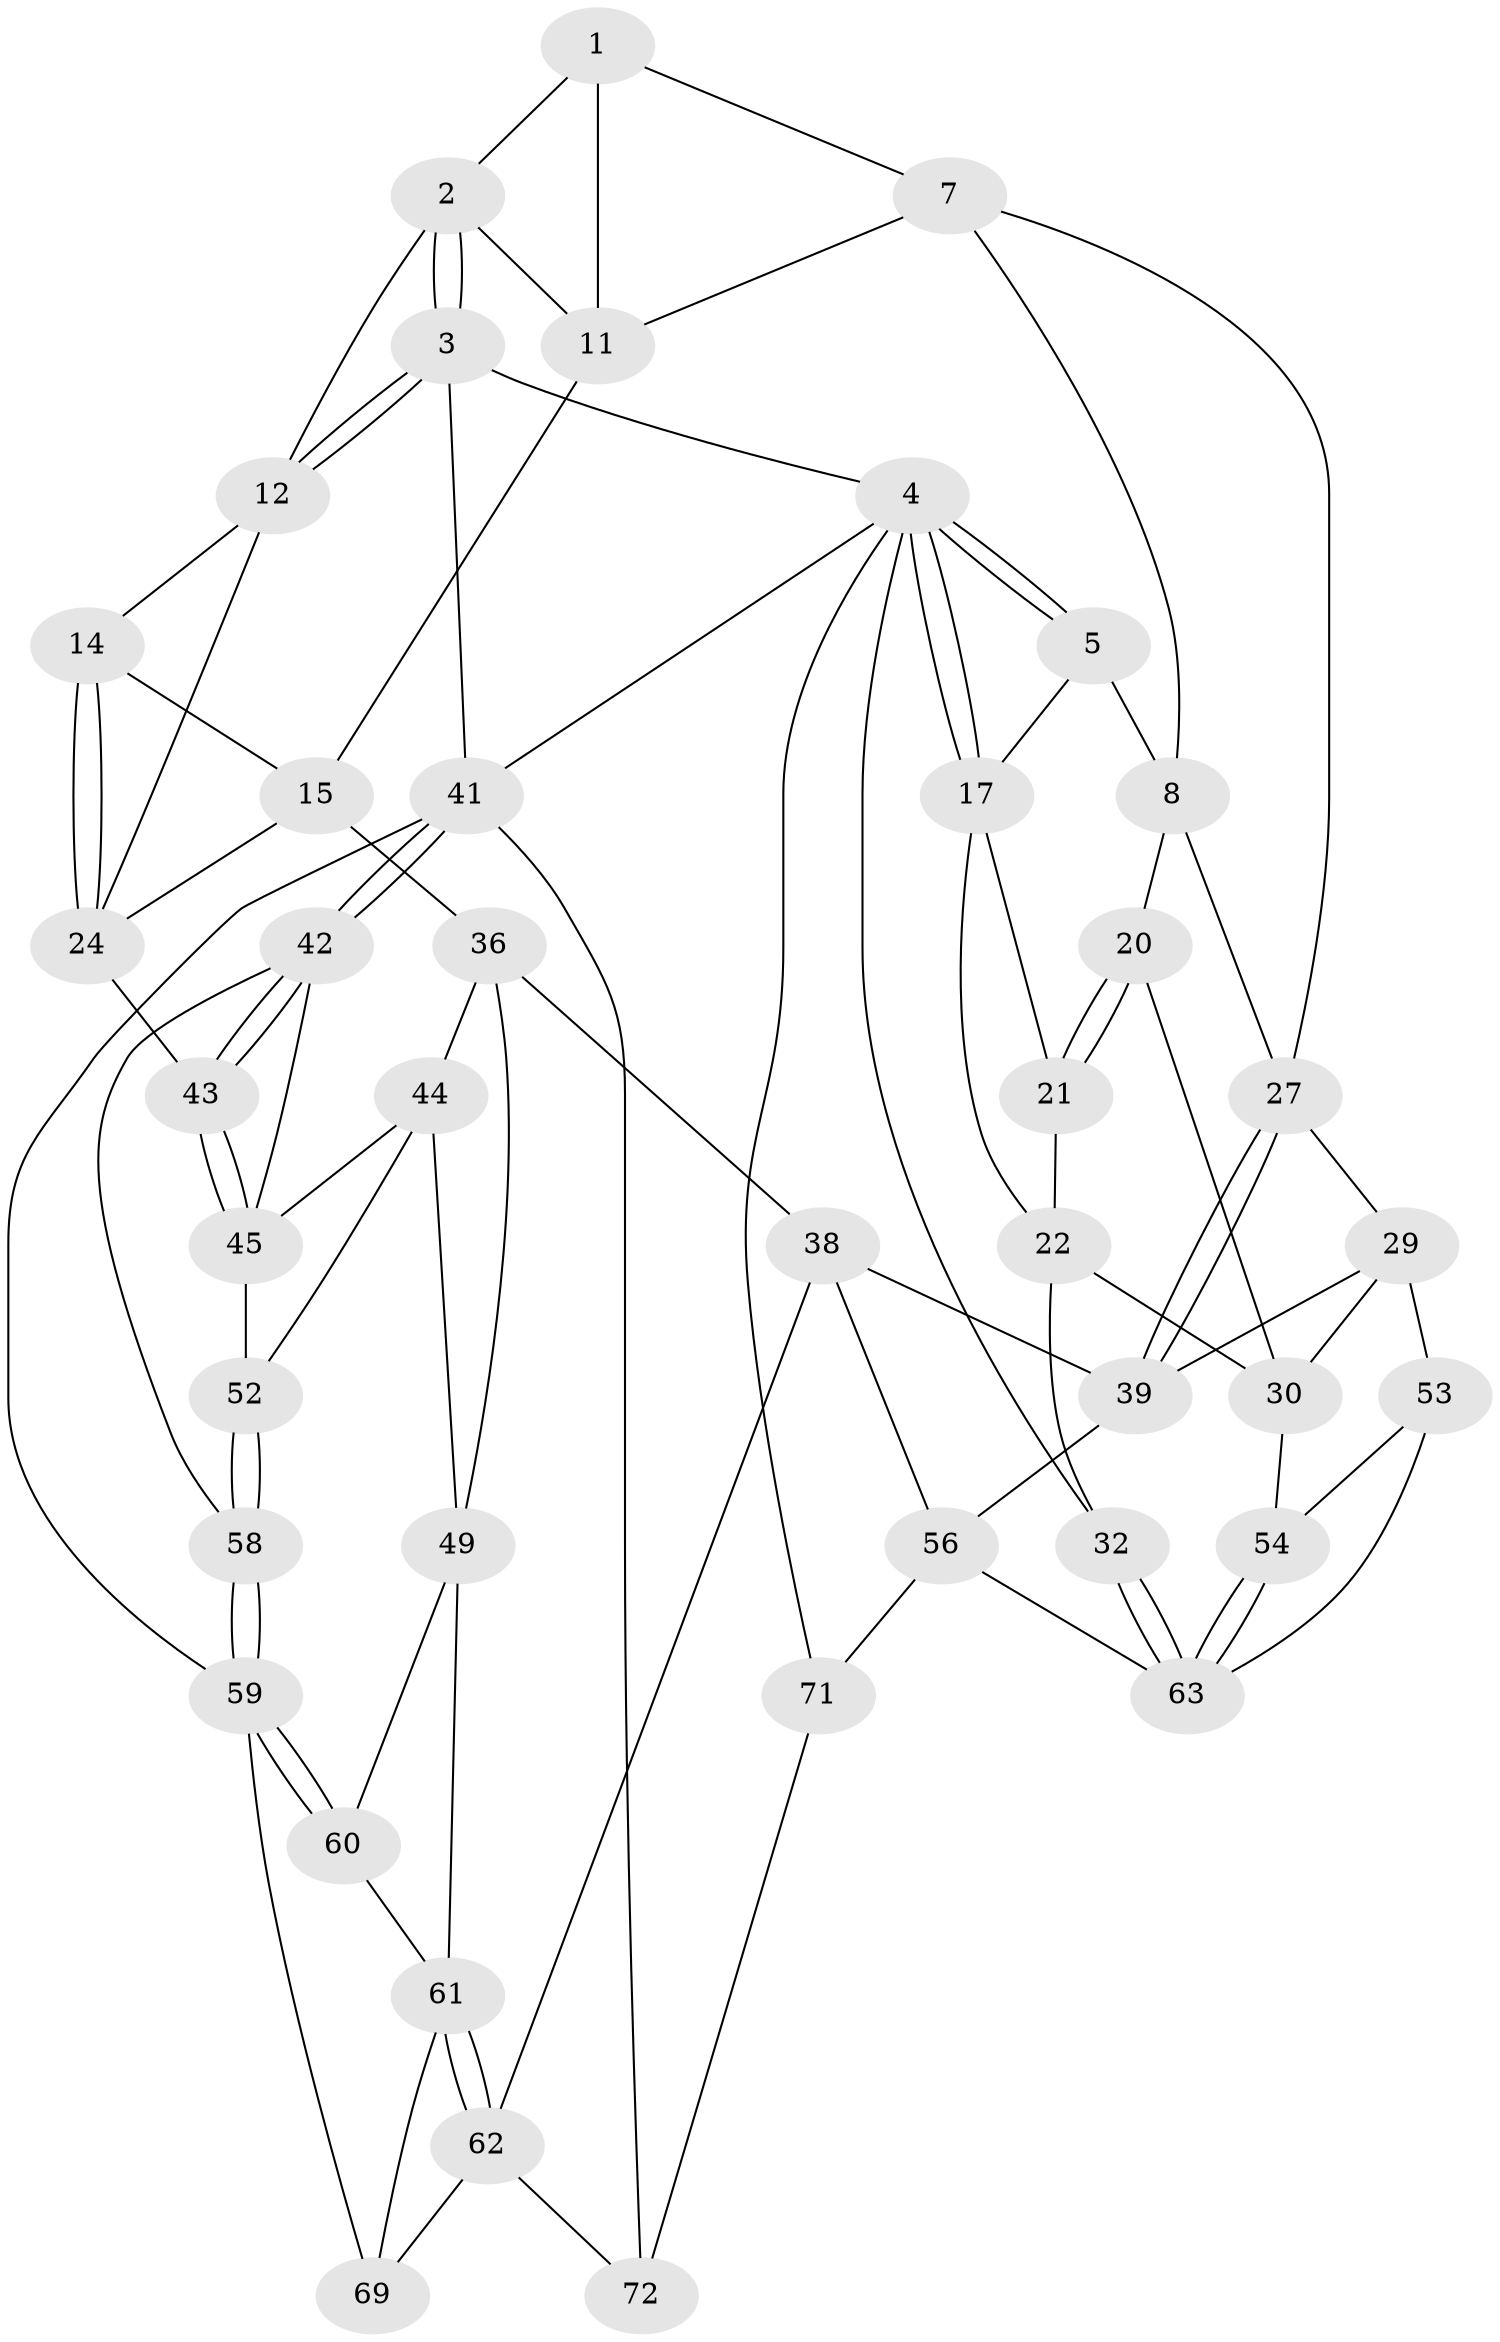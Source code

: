 // Generated by graph-tools (version 1.1) at 2025/52/02/27/25 19:52:38]
// undirected, 42 vertices, 94 edges
graph export_dot {
graph [start="1"]
  node [color=gray90,style=filled];
  1 [pos="+0.4517492970049183+0",super="+6"];
  2 [pos="+0.794523170143439+0",super="+10"];
  3 [pos="+1+0"];
  4 [pos="+0+0",super="+33"];
  5 [pos="+0.3022565812767222+0",super="+9"];
  7 [pos="+0.4756532977359297+0.3803794804138409",super="+25"];
  8 [pos="+0.4420468322801283+0.3886674260441164",super="+19"];
  11 [pos="+0.7835290238653755+0.11509156078081263",super="+16"];
  12 [pos="+1+0.2722876696107055",super="+13"];
  14 [pos="+0.9495921886263502+0.33780104142949663"];
  15 [pos="+0.7473231543157423+0.5040781924549851",super="+35"];
  17 [pos="+0+0.05456803153380246",super="+18"];
  20 [pos="+0.22965389454395957+0.48611637110174466",super="+26"];
  21 [pos="+0.1747859036501198+0.30784767200984364",super="+23"];
  22 [pos="+0+0.27940476020020555",super="+31"];
  24 [pos="+1+0.40790749840001406",super="+40"];
  27 [pos="+0.5284076230452001+0.6755848999005938",super="+28"];
  29 [pos="+0.3239549182482472+0.6951276709303451",super="+47"];
  30 [pos="+0.14114306744657362+0.5925623107183762",super="+34"];
  32 [pos="+0+1"];
  36 [pos="+0.7854812590790259+0.5996996917857753",super="+37"];
  38 [pos="+0.572060640502458+0.7368541845482947",super="+55"];
  39 [pos="+0.5232585749564934+0.7024149789021079",super="+46"];
  41 [pos="+1+1",super="+67"];
  42 [pos="+1+1",super="+57"];
  43 [pos="+1+0.6333683888895036"];
  44 [pos="+0.8378076963556571+0.672366904762177",super="+48"];
  45 [pos="+0.9221771274528013+0.6981541130522982",super="+51"];
  49 [pos="+0.8037336772312315+0.8044168157805722",super="+50"];
  52 [pos="+0.8448440273641538+0.7978967808245986"];
  53 [pos="+0.21341426908702496+0.8373949819836807"];
  54 [pos="+0.1072321282524529+0.7782102163041262"];
  56 [pos="+0.4336629769725478+0.9214423805837342",super="+65"];
  58 [pos="+0.8769122453138646+0.8368946916237259"];
  59 [pos="+0.8534022619520601+0.9095339829495586",super="+68"];
  60 [pos="+0.791468115804775+0.8644869745320722"];
  61 [pos="+0.6595864186003614+0.8245308949000688",super="+64"];
  62 [pos="+0.5966715299947715+0.9103559724844037",super="+70"];
  63 [pos="+0.08420753721349922+0.9339723177850819",super="+66"];
  69 [pos="+0.7473530781403754+0.9192058643690155"];
  71 [pos="+0.3271206962611849+1"];
  72 [pos="+0.6951013985394466+1"];
  1 -- 2;
  1 -- 11;
  1 -- 7;
  2 -- 3;
  2 -- 3;
  2 -- 11;
  2 -- 12;
  3 -- 4;
  3 -- 12;
  3 -- 12;
  3 -- 41;
  4 -- 5;
  4 -- 5;
  4 -- 17;
  4 -- 17;
  4 -- 32;
  4 -- 41;
  4 -- 71;
  5 -- 8;
  5 -- 17;
  7 -- 8;
  7 -- 27;
  7 -- 11;
  8 -- 27;
  8 -- 20;
  11 -- 15;
  12 -- 24;
  12 -- 14;
  14 -- 15;
  14 -- 24;
  14 -- 24;
  15 -- 24;
  15 -- 36;
  17 -- 22;
  17 -- 21;
  20 -- 21 [weight=2];
  20 -- 21;
  20 -- 30;
  21 -- 22;
  22 -- 32;
  22 -- 30;
  24 -- 43;
  27 -- 39;
  27 -- 39;
  27 -- 29;
  29 -- 30;
  29 -- 53;
  29 -- 39;
  30 -- 54;
  32 -- 63;
  32 -- 63;
  36 -- 44;
  36 -- 38;
  36 -- 49;
  38 -- 39;
  38 -- 56;
  38 -- 62;
  39 -- 56;
  41 -- 42;
  41 -- 42;
  41 -- 72;
  41 -- 59;
  42 -- 43;
  42 -- 43;
  42 -- 58;
  42 -- 45;
  43 -- 45;
  43 -- 45;
  44 -- 45;
  44 -- 49;
  44 -- 52;
  45 -- 52;
  49 -- 60;
  49 -- 61;
  52 -- 58;
  52 -- 58;
  53 -- 54;
  53 -- 63;
  54 -- 63;
  54 -- 63;
  56 -- 71;
  56 -- 63;
  58 -- 59;
  58 -- 59;
  59 -- 60;
  59 -- 60;
  59 -- 69;
  60 -- 61;
  61 -- 62;
  61 -- 62;
  61 -- 69;
  62 -- 72;
  62 -- 69;
  71 -- 72;
}
